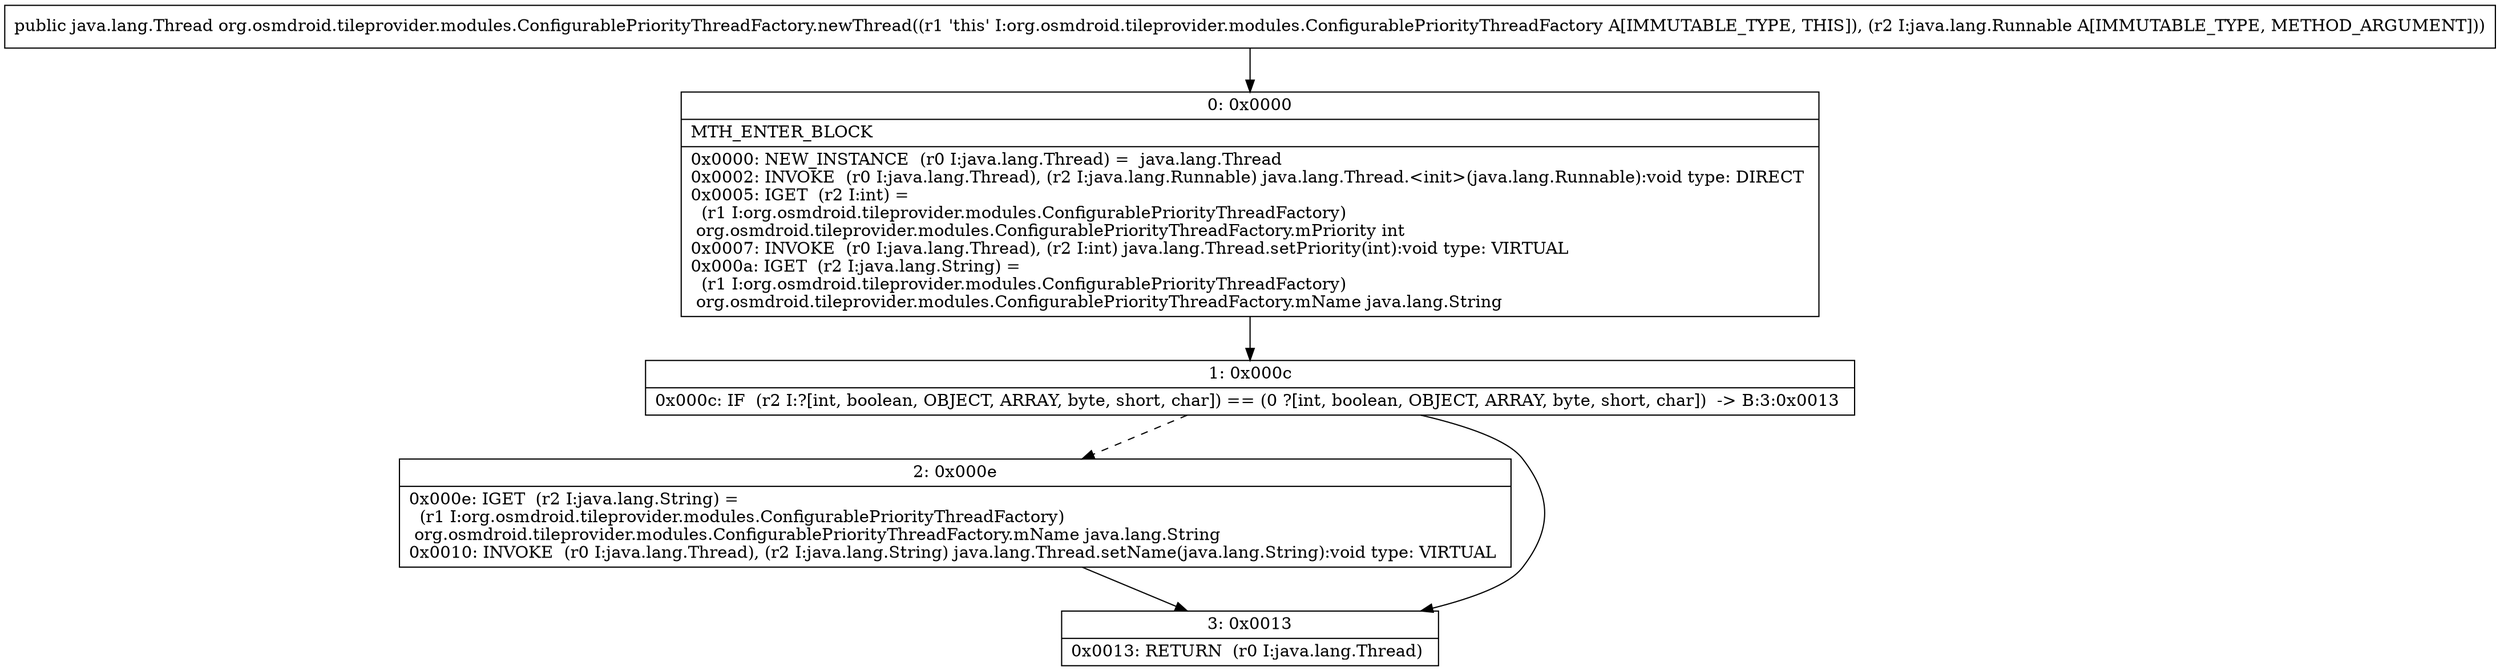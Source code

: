 digraph "CFG fororg.osmdroid.tileprovider.modules.ConfigurablePriorityThreadFactory.newThread(Ljava\/lang\/Runnable;)Ljava\/lang\/Thread;" {
Node_0 [shape=record,label="{0\:\ 0x0000|MTH_ENTER_BLOCK\l|0x0000: NEW_INSTANCE  (r0 I:java.lang.Thread) =  java.lang.Thread \l0x0002: INVOKE  (r0 I:java.lang.Thread), (r2 I:java.lang.Runnable) java.lang.Thread.\<init\>(java.lang.Runnable):void type: DIRECT \l0x0005: IGET  (r2 I:int) = \l  (r1 I:org.osmdroid.tileprovider.modules.ConfigurablePriorityThreadFactory)\l org.osmdroid.tileprovider.modules.ConfigurablePriorityThreadFactory.mPriority int \l0x0007: INVOKE  (r0 I:java.lang.Thread), (r2 I:int) java.lang.Thread.setPriority(int):void type: VIRTUAL \l0x000a: IGET  (r2 I:java.lang.String) = \l  (r1 I:org.osmdroid.tileprovider.modules.ConfigurablePriorityThreadFactory)\l org.osmdroid.tileprovider.modules.ConfigurablePriorityThreadFactory.mName java.lang.String \l}"];
Node_1 [shape=record,label="{1\:\ 0x000c|0x000c: IF  (r2 I:?[int, boolean, OBJECT, ARRAY, byte, short, char]) == (0 ?[int, boolean, OBJECT, ARRAY, byte, short, char])  \-\> B:3:0x0013 \l}"];
Node_2 [shape=record,label="{2\:\ 0x000e|0x000e: IGET  (r2 I:java.lang.String) = \l  (r1 I:org.osmdroid.tileprovider.modules.ConfigurablePriorityThreadFactory)\l org.osmdroid.tileprovider.modules.ConfigurablePriorityThreadFactory.mName java.lang.String \l0x0010: INVOKE  (r0 I:java.lang.Thread), (r2 I:java.lang.String) java.lang.Thread.setName(java.lang.String):void type: VIRTUAL \l}"];
Node_3 [shape=record,label="{3\:\ 0x0013|0x0013: RETURN  (r0 I:java.lang.Thread) \l}"];
MethodNode[shape=record,label="{public java.lang.Thread org.osmdroid.tileprovider.modules.ConfigurablePriorityThreadFactory.newThread((r1 'this' I:org.osmdroid.tileprovider.modules.ConfigurablePriorityThreadFactory A[IMMUTABLE_TYPE, THIS]), (r2 I:java.lang.Runnable A[IMMUTABLE_TYPE, METHOD_ARGUMENT])) }"];
MethodNode -> Node_0;
Node_0 -> Node_1;
Node_1 -> Node_2[style=dashed];
Node_1 -> Node_3;
Node_2 -> Node_3;
}


